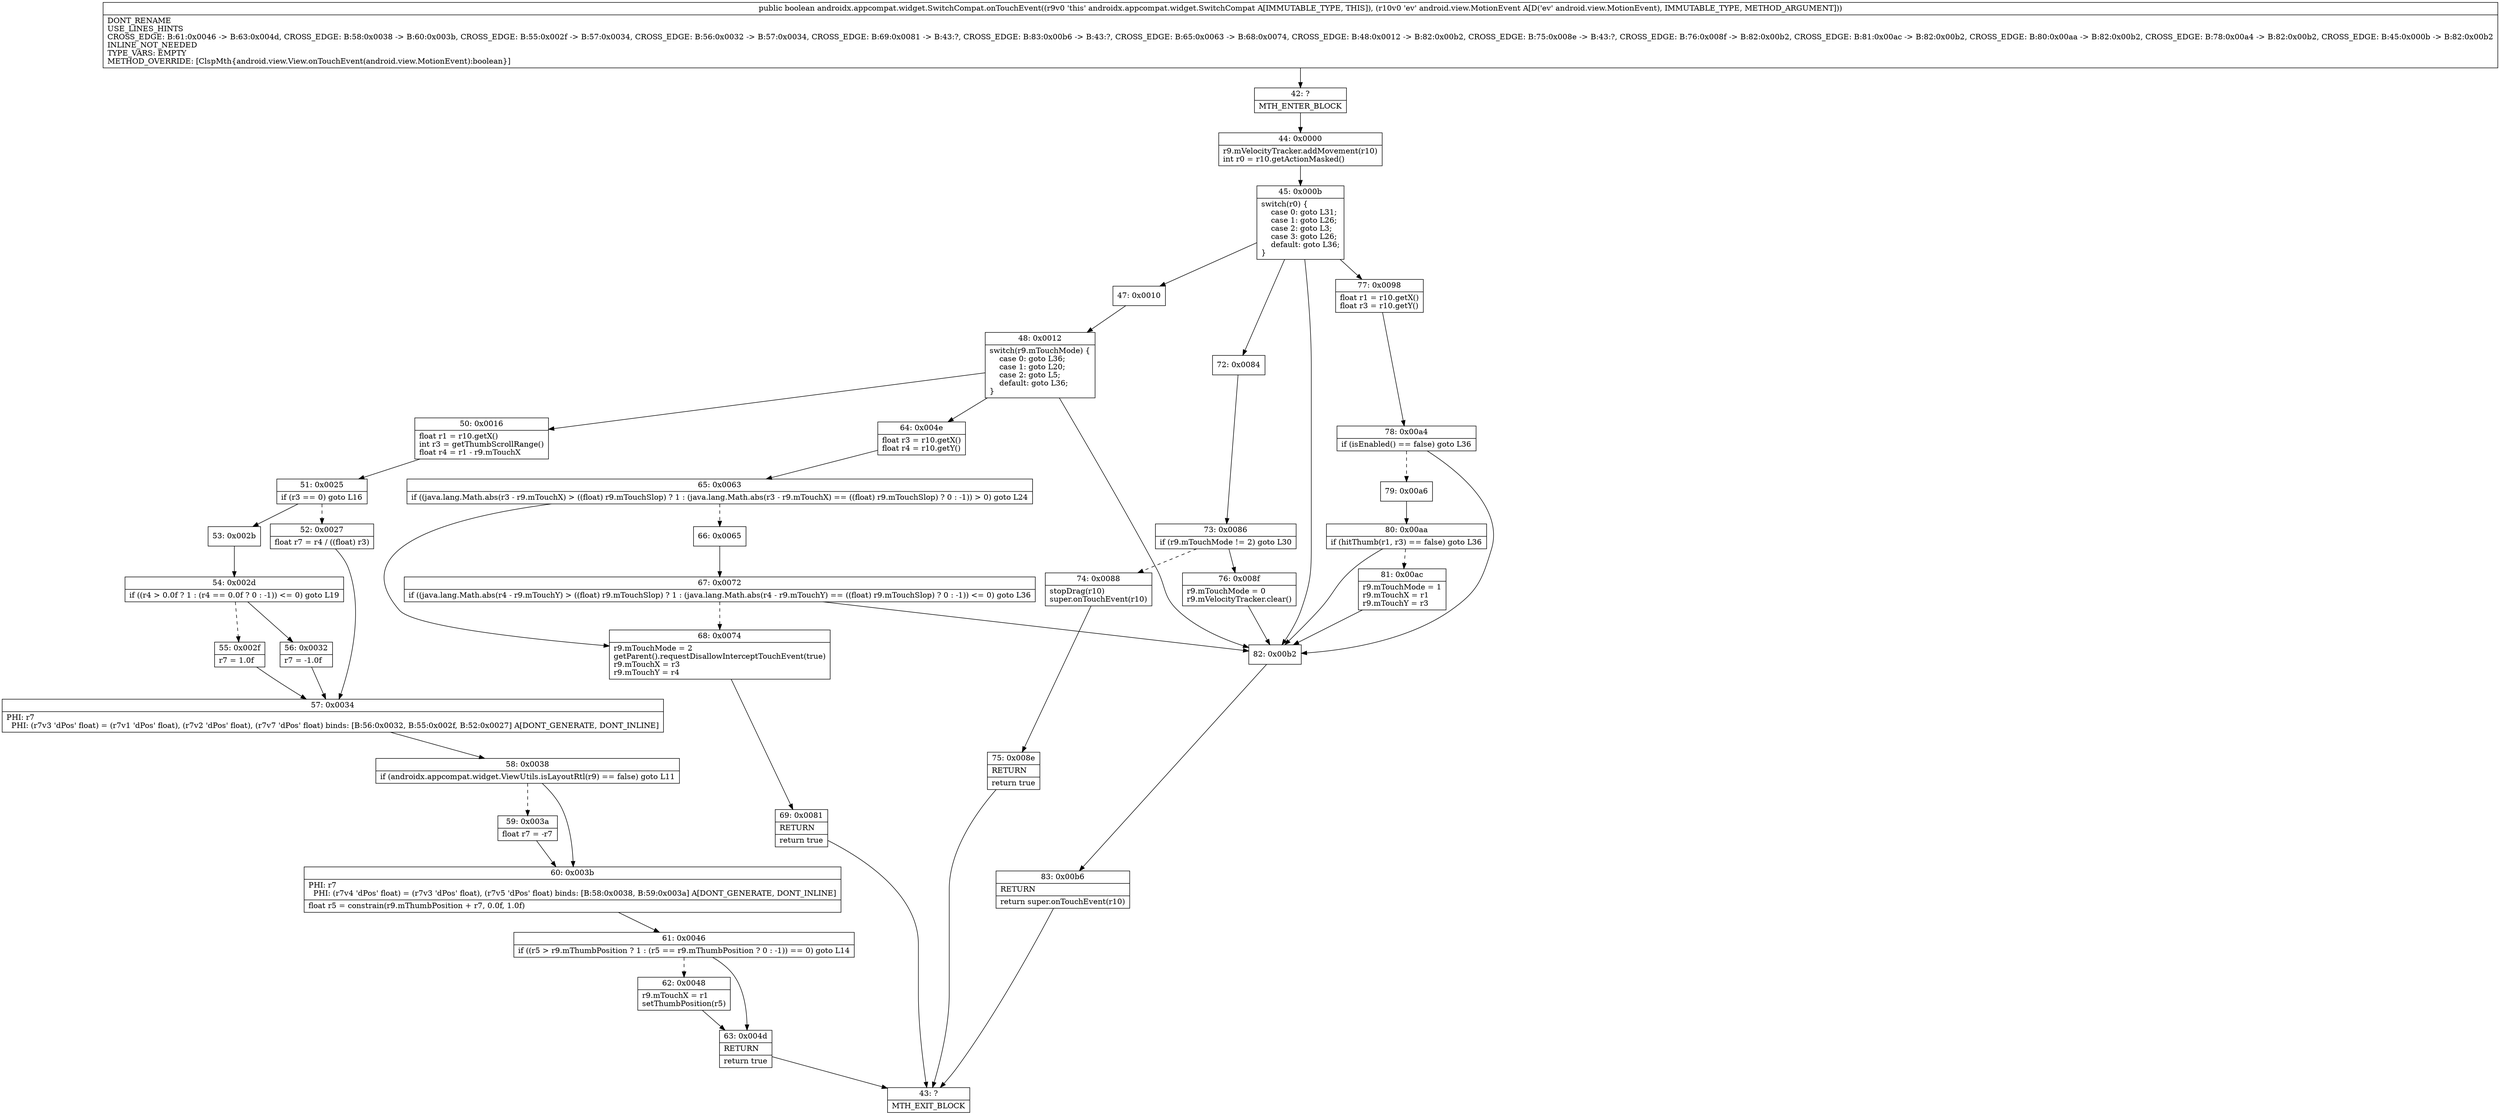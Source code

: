 digraph "CFG forandroidx.appcompat.widget.SwitchCompat.onTouchEvent(Landroid\/view\/MotionEvent;)Z" {
Node_42 [shape=record,label="{42\:\ ?|MTH_ENTER_BLOCK\l}"];
Node_44 [shape=record,label="{44\:\ 0x0000|r9.mVelocityTracker.addMovement(r10)\lint r0 = r10.getActionMasked()\l}"];
Node_45 [shape=record,label="{45\:\ 0x000b|switch(r0) \{\l    case 0: goto L31;\l    case 1: goto L26;\l    case 2: goto L3;\l    case 3: goto L26;\l    default: goto L36;\l\}\l}"];
Node_47 [shape=record,label="{47\:\ 0x0010}"];
Node_48 [shape=record,label="{48\:\ 0x0012|switch(r9.mTouchMode) \{\l    case 0: goto L36;\l    case 1: goto L20;\l    case 2: goto L5;\l    default: goto L36;\l\}\l}"];
Node_50 [shape=record,label="{50\:\ 0x0016|float r1 = r10.getX()\lint r3 = getThumbScrollRange()\lfloat r4 = r1 \- r9.mTouchX\l}"];
Node_51 [shape=record,label="{51\:\ 0x0025|if (r3 == 0) goto L16\l}"];
Node_52 [shape=record,label="{52\:\ 0x0027|float r7 = r4 \/ ((float) r3)\l}"];
Node_57 [shape=record,label="{57\:\ 0x0034|PHI: r7 \l  PHI: (r7v3 'dPos' float) = (r7v1 'dPos' float), (r7v2 'dPos' float), (r7v7 'dPos' float) binds: [B:56:0x0032, B:55:0x002f, B:52:0x0027] A[DONT_GENERATE, DONT_INLINE]\l}"];
Node_58 [shape=record,label="{58\:\ 0x0038|if (androidx.appcompat.widget.ViewUtils.isLayoutRtl(r9) == false) goto L11\l}"];
Node_59 [shape=record,label="{59\:\ 0x003a|float r7 = \-r7\l}"];
Node_60 [shape=record,label="{60\:\ 0x003b|PHI: r7 \l  PHI: (r7v4 'dPos' float) = (r7v3 'dPos' float), (r7v5 'dPos' float) binds: [B:58:0x0038, B:59:0x003a] A[DONT_GENERATE, DONT_INLINE]\l|float r5 = constrain(r9.mThumbPosition + r7, 0.0f, 1.0f)\l}"];
Node_61 [shape=record,label="{61\:\ 0x0046|if ((r5 \> r9.mThumbPosition ? 1 : (r5 == r9.mThumbPosition ? 0 : \-1)) == 0) goto L14\l}"];
Node_62 [shape=record,label="{62\:\ 0x0048|r9.mTouchX = r1\lsetThumbPosition(r5)\l}"];
Node_63 [shape=record,label="{63\:\ 0x004d|RETURN\l|return true\l}"];
Node_43 [shape=record,label="{43\:\ ?|MTH_EXIT_BLOCK\l}"];
Node_53 [shape=record,label="{53\:\ 0x002b}"];
Node_54 [shape=record,label="{54\:\ 0x002d|if ((r4 \> 0.0f ? 1 : (r4 == 0.0f ? 0 : \-1)) \<= 0) goto L19\l}"];
Node_55 [shape=record,label="{55\:\ 0x002f|r7 = 1.0f\l}"];
Node_56 [shape=record,label="{56\:\ 0x0032|r7 = \-1.0f\l}"];
Node_64 [shape=record,label="{64\:\ 0x004e|float r3 = r10.getX()\lfloat r4 = r10.getY()\l}"];
Node_65 [shape=record,label="{65\:\ 0x0063|if ((java.lang.Math.abs(r3 \- r9.mTouchX) \> ((float) r9.mTouchSlop) ? 1 : (java.lang.Math.abs(r3 \- r9.mTouchX) == ((float) r9.mTouchSlop) ? 0 : \-1)) \> 0) goto L24\l}"];
Node_66 [shape=record,label="{66\:\ 0x0065}"];
Node_67 [shape=record,label="{67\:\ 0x0072|if ((java.lang.Math.abs(r4 \- r9.mTouchY) \> ((float) r9.mTouchSlop) ? 1 : (java.lang.Math.abs(r4 \- r9.mTouchY) == ((float) r9.mTouchSlop) ? 0 : \-1)) \<= 0) goto L36\l}"];
Node_68 [shape=record,label="{68\:\ 0x0074|r9.mTouchMode = 2\lgetParent().requestDisallowInterceptTouchEvent(true)\lr9.mTouchX = r3\lr9.mTouchY = r4\l}"];
Node_69 [shape=record,label="{69\:\ 0x0081|RETURN\l|return true\l}"];
Node_72 [shape=record,label="{72\:\ 0x0084}"];
Node_73 [shape=record,label="{73\:\ 0x0086|if (r9.mTouchMode != 2) goto L30\l}"];
Node_74 [shape=record,label="{74\:\ 0x0088|stopDrag(r10)\lsuper.onTouchEvent(r10)\l}"];
Node_75 [shape=record,label="{75\:\ 0x008e|RETURN\l|return true\l}"];
Node_76 [shape=record,label="{76\:\ 0x008f|r9.mTouchMode = 0\lr9.mVelocityTracker.clear()\l}"];
Node_77 [shape=record,label="{77\:\ 0x0098|float r1 = r10.getX()\lfloat r3 = r10.getY()\l}"];
Node_78 [shape=record,label="{78\:\ 0x00a4|if (isEnabled() == false) goto L36\l}"];
Node_79 [shape=record,label="{79\:\ 0x00a6}"];
Node_80 [shape=record,label="{80\:\ 0x00aa|if (hitThumb(r1, r3) == false) goto L36\l}"];
Node_81 [shape=record,label="{81\:\ 0x00ac|r9.mTouchMode = 1\lr9.mTouchX = r1\lr9.mTouchY = r3\l}"];
Node_82 [shape=record,label="{82\:\ 0x00b2}"];
Node_83 [shape=record,label="{83\:\ 0x00b6|RETURN\l|return super.onTouchEvent(r10)\l}"];
MethodNode[shape=record,label="{public boolean androidx.appcompat.widget.SwitchCompat.onTouchEvent((r9v0 'this' androidx.appcompat.widget.SwitchCompat A[IMMUTABLE_TYPE, THIS]), (r10v0 'ev' android.view.MotionEvent A[D('ev' android.view.MotionEvent), IMMUTABLE_TYPE, METHOD_ARGUMENT]))  | DONT_RENAME\lUSE_LINES_HINTS\lCROSS_EDGE: B:61:0x0046 \-\> B:63:0x004d, CROSS_EDGE: B:58:0x0038 \-\> B:60:0x003b, CROSS_EDGE: B:55:0x002f \-\> B:57:0x0034, CROSS_EDGE: B:56:0x0032 \-\> B:57:0x0034, CROSS_EDGE: B:69:0x0081 \-\> B:43:?, CROSS_EDGE: B:83:0x00b6 \-\> B:43:?, CROSS_EDGE: B:65:0x0063 \-\> B:68:0x0074, CROSS_EDGE: B:48:0x0012 \-\> B:82:0x00b2, CROSS_EDGE: B:75:0x008e \-\> B:43:?, CROSS_EDGE: B:76:0x008f \-\> B:82:0x00b2, CROSS_EDGE: B:81:0x00ac \-\> B:82:0x00b2, CROSS_EDGE: B:80:0x00aa \-\> B:82:0x00b2, CROSS_EDGE: B:78:0x00a4 \-\> B:82:0x00b2, CROSS_EDGE: B:45:0x000b \-\> B:82:0x00b2\lINLINE_NOT_NEEDED\lTYPE_VARS: EMPTY\lMETHOD_OVERRIDE: [ClspMth\{android.view.View.onTouchEvent(android.view.MotionEvent):boolean\}]\l}"];
MethodNode -> Node_42;Node_42 -> Node_44;
Node_44 -> Node_45;
Node_45 -> Node_47;
Node_45 -> Node_72;
Node_45 -> Node_77;
Node_45 -> Node_82;
Node_47 -> Node_48;
Node_48 -> Node_50;
Node_48 -> Node_64;
Node_48 -> Node_82;
Node_50 -> Node_51;
Node_51 -> Node_52[style=dashed];
Node_51 -> Node_53;
Node_52 -> Node_57;
Node_57 -> Node_58;
Node_58 -> Node_59[style=dashed];
Node_58 -> Node_60;
Node_59 -> Node_60;
Node_60 -> Node_61;
Node_61 -> Node_62[style=dashed];
Node_61 -> Node_63;
Node_62 -> Node_63;
Node_63 -> Node_43;
Node_53 -> Node_54;
Node_54 -> Node_55[style=dashed];
Node_54 -> Node_56;
Node_55 -> Node_57;
Node_56 -> Node_57;
Node_64 -> Node_65;
Node_65 -> Node_66[style=dashed];
Node_65 -> Node_68;
Node_66 -> Node_67;
Node_67 -> Node_68[style=dashed];
Node_67 -> Node_82;
Node_68 -> Node_69;
Node_69 -> Node_43;
Node_72 -> Node_73;
Node_73 -> Node_74[style=dashed];
Node_73 -> Node_76;
Node_74 -> Node_75;
Node_75 -> Node_43;
Node_76 -> Node_82;
Node_77 -> Node_78;
Node_78 -> Node_79[style=dashed];
Node_78 -> Node_82;
Node_79 -> Node_80;
Node_80 -> Node_81[style=dashed];
Node_80 -> Node_82;
Node_81 -> Node_82;
Node_82 -> Node_83;
Node_83 -> Node_43;
}

